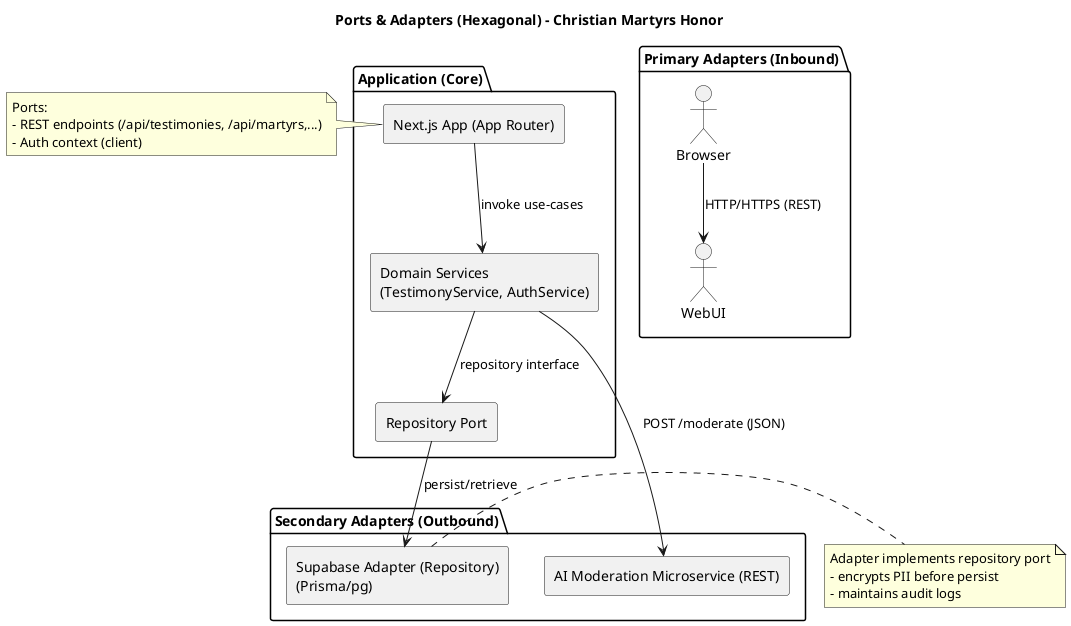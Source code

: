 @startuml
title Ports & Adapters (Hexagonal) - Christian Martyrs Honor

package "Primary Adapters (Inbound)" {
  actor Browser
  Browser --> WebUI : HTTP/HTTPS (REST)
}

package "Application (Core)" {
  rectangle "Next.js App (App Router)" as NextApp
  rectangle "Domain Services\n(TestimonyService, AuthService)" as Domain
  rectangle "Repository Port" as RepoPort
  NextApp --> Domain : invoke use-cases
  Domain --> RepoPort : repository interface
}

package "Secondary Adapters (Outbound)" {
  rectangle "Supabase Adapter (Repository)\n(Prisma/pg)" as SupabaseAdapter
  rectangle "AI Moderation Microservice (REST)" as AIMod
  RepoPort --> SupabaseAdapter : persist/retrieve
  Domain --> AIMod : POST /moderate (JSON)
}

note left of NextApp
  Ports:
  - REST endpoints (/api/testimonies, /api/martyrs,...)
  - Auth context (client)
end note

note right of SupabaseAdapter
  Adapter implements repository port
  - encrypts PII before persist
  - maintains audit logs
end note

@enduml

